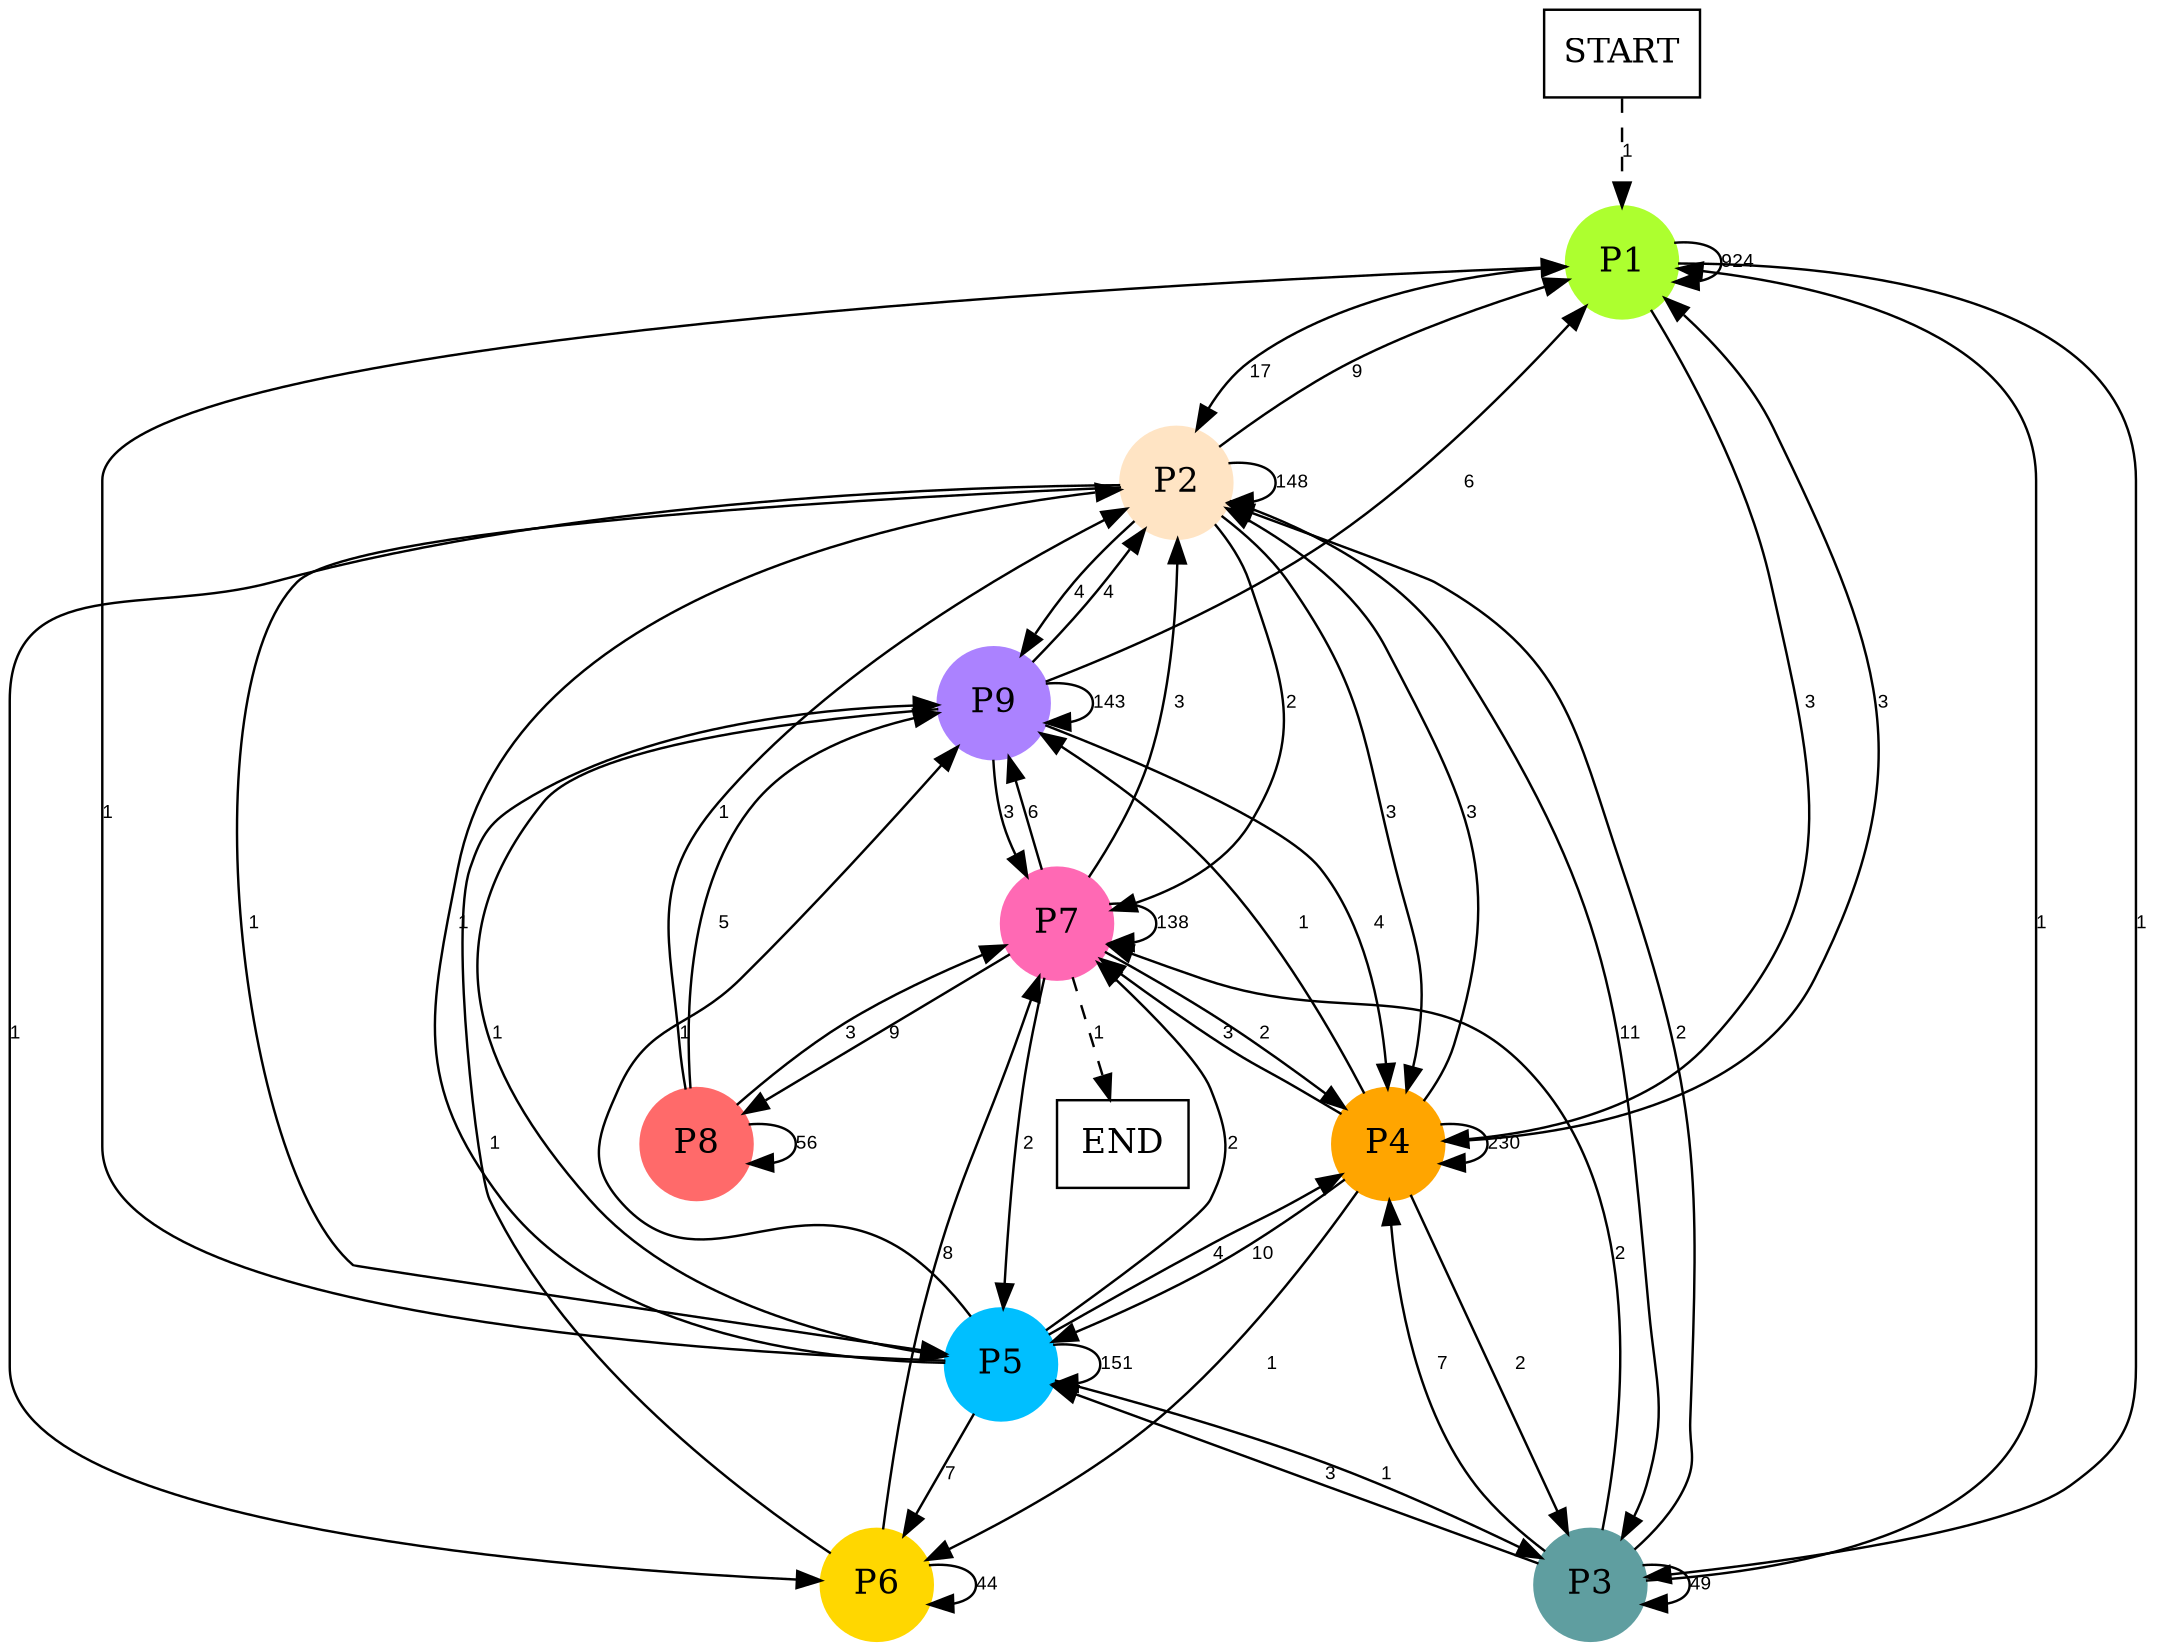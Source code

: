 digraph graphname {
	dpi = 150
	size="16,11!";
	margin = 0;
"P1" [shape=circle, color=greenyellow, style=filled]"P2" [shape=circle, color=bisque, style=filled]"P3" [shape=circle, color=cadetblue, style=filled]"P4" [shape=circle, color=orange, style=filled]"P5" [shape=circle, color=deepskyblue, style=filled]"P6" [shape=circle, color=gold, style=filled]"P7" [shape=circle, color=hotpink, style=filled]"P8" [shape=circle, color=indianred1, style=filled]"P9" [shape=circle, color=mediumpurple1, style=filled]"START" [shape=box, fillcolor=white, style=filled, color=black]"END" [shape=box, fillcolor=white, style=filled, color=black]"P1" -> "P1" [ label ="924" labelfloat=false fontname="Arial" fontsize=8]
"P1" -> "P2" [ label ="17" labelfloat=false fontname="Arial" fontsize=8]
"P1" -> "P3" [ label ="1" labelfloat=false fontname="Arial" fontsize=8]
"P1" -> "P4" [ label ="3" labelfloat=false fontname="Arial" fontsize=8]
"P2" -> "P1" [ label ="9" labelfloat=false fontname="Arial" fontsize=8]
"P2" -> "P2" [ label ="148" labelfloat=false fontname="Arial" fontsize=8]
"P2" -> "P3" [ label ="11" labelfloat=false fontname="Arial" fontsize=8]
"P2" -> "P4" [ label ="3" labelfloat=false fontname="Arial" fontsize=8]
"P2" -> "P5" [ label ="1" labelfloat=false fontname="Arial" fontsize=8]
"P2" -> "P6" [ label ="1" labelfloat=false fontname="Arial" fontsize=8]
"P2" -> "P7" [ label ="2" labelfloat=false fontname="Arial" fontsize=8]
"P2" -> "P9" [ label ="4" labelfloat=false fontname="Arial" fontsize=8]
"P3" -> "P1" [ label ="1" labelfloat=false fontname="Arial" fontsize=8]
"P3" -> "P2" [ label ="2" labelfloat=false fontname="Arial" fontsize=8]
"P3" -> "P3" [ label ="49" labelfloat=false fontname="Arial" fontsize=8]
"P3" -> "P4" [ label ="7" labelfloat=false fontname="Arial" fontsize=8]
"P3" -> "P5" [ label ="3" labelfloat=false fontname="Arial" fontsize=8]
"P3" -> "P7" [ label ="2" labelfloat=false fontname="Arial" fontsize=8]
"P4" -> "P1" [ label ="3" labelfloat=false fontname="Arial" fontsize=8]
"P4" -> "P2" [ label ="3" labelfloat=false fontname="Arial" fontsize=8]
"P4" -> "P3" [ label ="2" labelfloat=false fontname="Arial" fontsize=8]
"P4" -> "P4" [ label ="230" labelfloat=false fontname="Arial" fontsize=8]
"P4" -> "P5" [ label ="10" labelfloat=false fontname="Arial" fontsize=8]
"P4" -> "P6" [ label ="1" labelfloat=false fontname="Arial" fontsize=8]
"P4" -> "P7" [ label ="3" labelfloat=false fontname="Arial" fontsize=8]
"P4" -> "P9" [ label ="1" labelfloat=false fontname="Arial" fontsize=8]
"P5" -> "P1" [ label ="1" labelfloat=false fontname="Arial" fontsize=8]
"P5" -> "P2" [ label ="1" labelfloat=false fontname="Arial" fontsize=8]
"P5" -> "P3" [ label ="1" labelfloat=false fontname="Arial" fontsize=8]
"P5" -> "P4" [ label ="4" labelfloat=false fontname="Arial" fontsize=8]
"P5" -> "P5" [ label ="151" labelfloat=false fontname="Arial" fontsize=8]
"P5" -> "P6" [ label ="7" labelfloat=false fontname="Arial" fontsize=8]
"P5" -> "P7" [ label ="2" labelfloat=false fontname="Arial" fontsize=8]
"P5" -> "P9" [ label ="1" labelfloat=false fontname="Arial" fontsize=8]
"P6" -> "P6" [ label ="44" labelfloat=false fontname="Arial" fontsize=8]
"P6" -> "P7" [ label ="8" labelfloat=false fontname="Arial" fontsize=8]
"P6" -> "P9" [ label ="1" labelfloat=false fontname="Arial" fontsize=8]
"P7" -> "P2" [ label ="3" labelfloat=false fontname="Arial" fontsize=8]
"P7" -> "P4" [ label ="2" labelfloat=false fontname="Arial" fontsize=8]
"P7" -> "P5" [ label ="2" labelfloat=false fontname="Arial" fontsize=8]
"P7" -> "P7" [ label ="138" labelfloat=false fontname="Arial" fontsize=8]
"P7" -> "P8" [ label ="9" labelfloat=false fontname="Arial" fontsize=8]
"P7" -> "P9" [ label ="6" labelfloat=false fontname="Arial" fontsize=8]
"P7" -> "END" [ style = dashed label ="1" labelfloat=false fontname="Arial" fontsize=8]
"P8" -> "P2" [ label ="1" labelfloat=false fontname="Arial" fontsize=8]
"P8" -> "P7" [ label ="3" labelfloat=false fontname="Arial" fontsize=8]
"P8" -> "P8" [ label ="56" labelfloat=false fontname="Arial" fontsize=8]
"P8" -> "P9" [ label ="5" labelfloat=false fontname="Arial" fontsize=8]
"P9" -> "P1" [ label ="6" labelfloat=false fontname="Arial" fontsize=8]
"P9" -> "P2" [ label ="4" labelfloat=false fontname="Arial" fontsize=8]
"P9" -> "P4" [ label ="4" labelfloat=false fontname="Arial" fontsize=8]
"P9" -> "P5" [ label ="1" labelfloat=false fontname="Arial" fontsize=8]
"P9" -> "P7" [ label ="3" labelfloat=false fontname="Arial" fontsize=8]
"P9" -> "P9" [ label ="143" labelfloat=false fontname="Arial" fontsize=8]
"START" -> "P1" [ style = dashed label ="1" labelfloat=false fontname="Arial" fontsize=8]
}